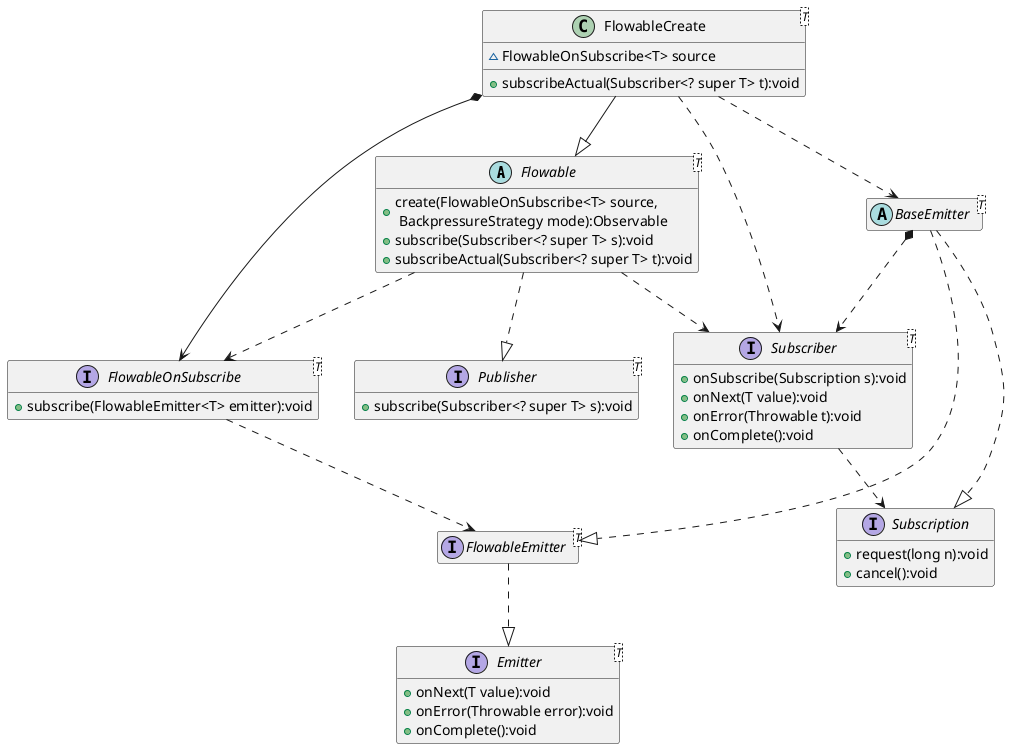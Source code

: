 @startuml

abstract Flowable<T> {
    + create(FlowableOnSubscribe<T> source, \n BackpressureStrategy mode):Observable
    + subscribe(Subscriber<? super T> s):void
    + subscribeActual(Subscriber<? super T> t):void
}
interface Publisher<T> {
    + subscribe(Subscriber<? super T> s):void
}
interface FlowableOnSubscribe<T> {
    + subscribe(FlowableEmitter<T> emitter):void
}
class FlowableCreate<T> {
    ~ FlowableOnSubscribe<T> source
    + subscribeActual(Subscriber<? super T> t):void
}
interface FlowableEmitter<T> {

}
interface Emitter<T> {
    + onNext(T value):void
    + onError(Throwable error):void
    + onComplete():void
}
interface Subscriber<T> {
    + onSubscribe(Subscription s):void
    + onNext(T value):void
    + onError(Throwable t):void
    + onComplete():void
}
interface Subscription {
    + request(long n):void
    + cancel():void
}
abstract BaseEmitter<T> {

}
hide empty members

Flowable ..|> Publisher
Flowable ..> Subscriber
Flowable ..> FlowableOnSubscribe
FlowableCreate --|> Flowable
FlowableCreate *--> FlowableOnSubscribe
FlowableCreate ..> Subscriber
FlowableCreate ..> BaseEmitter
FlowableOnSubscribe ..> FlowableEmitter
FlowableEmitter ..|> Emitter
BaseEmitter ..|> FlowableEmitter
BaseEmitter ..|> Subscription
BaseEmitter *..> Subscriber
Subscriber ..> Subscription

@enduml